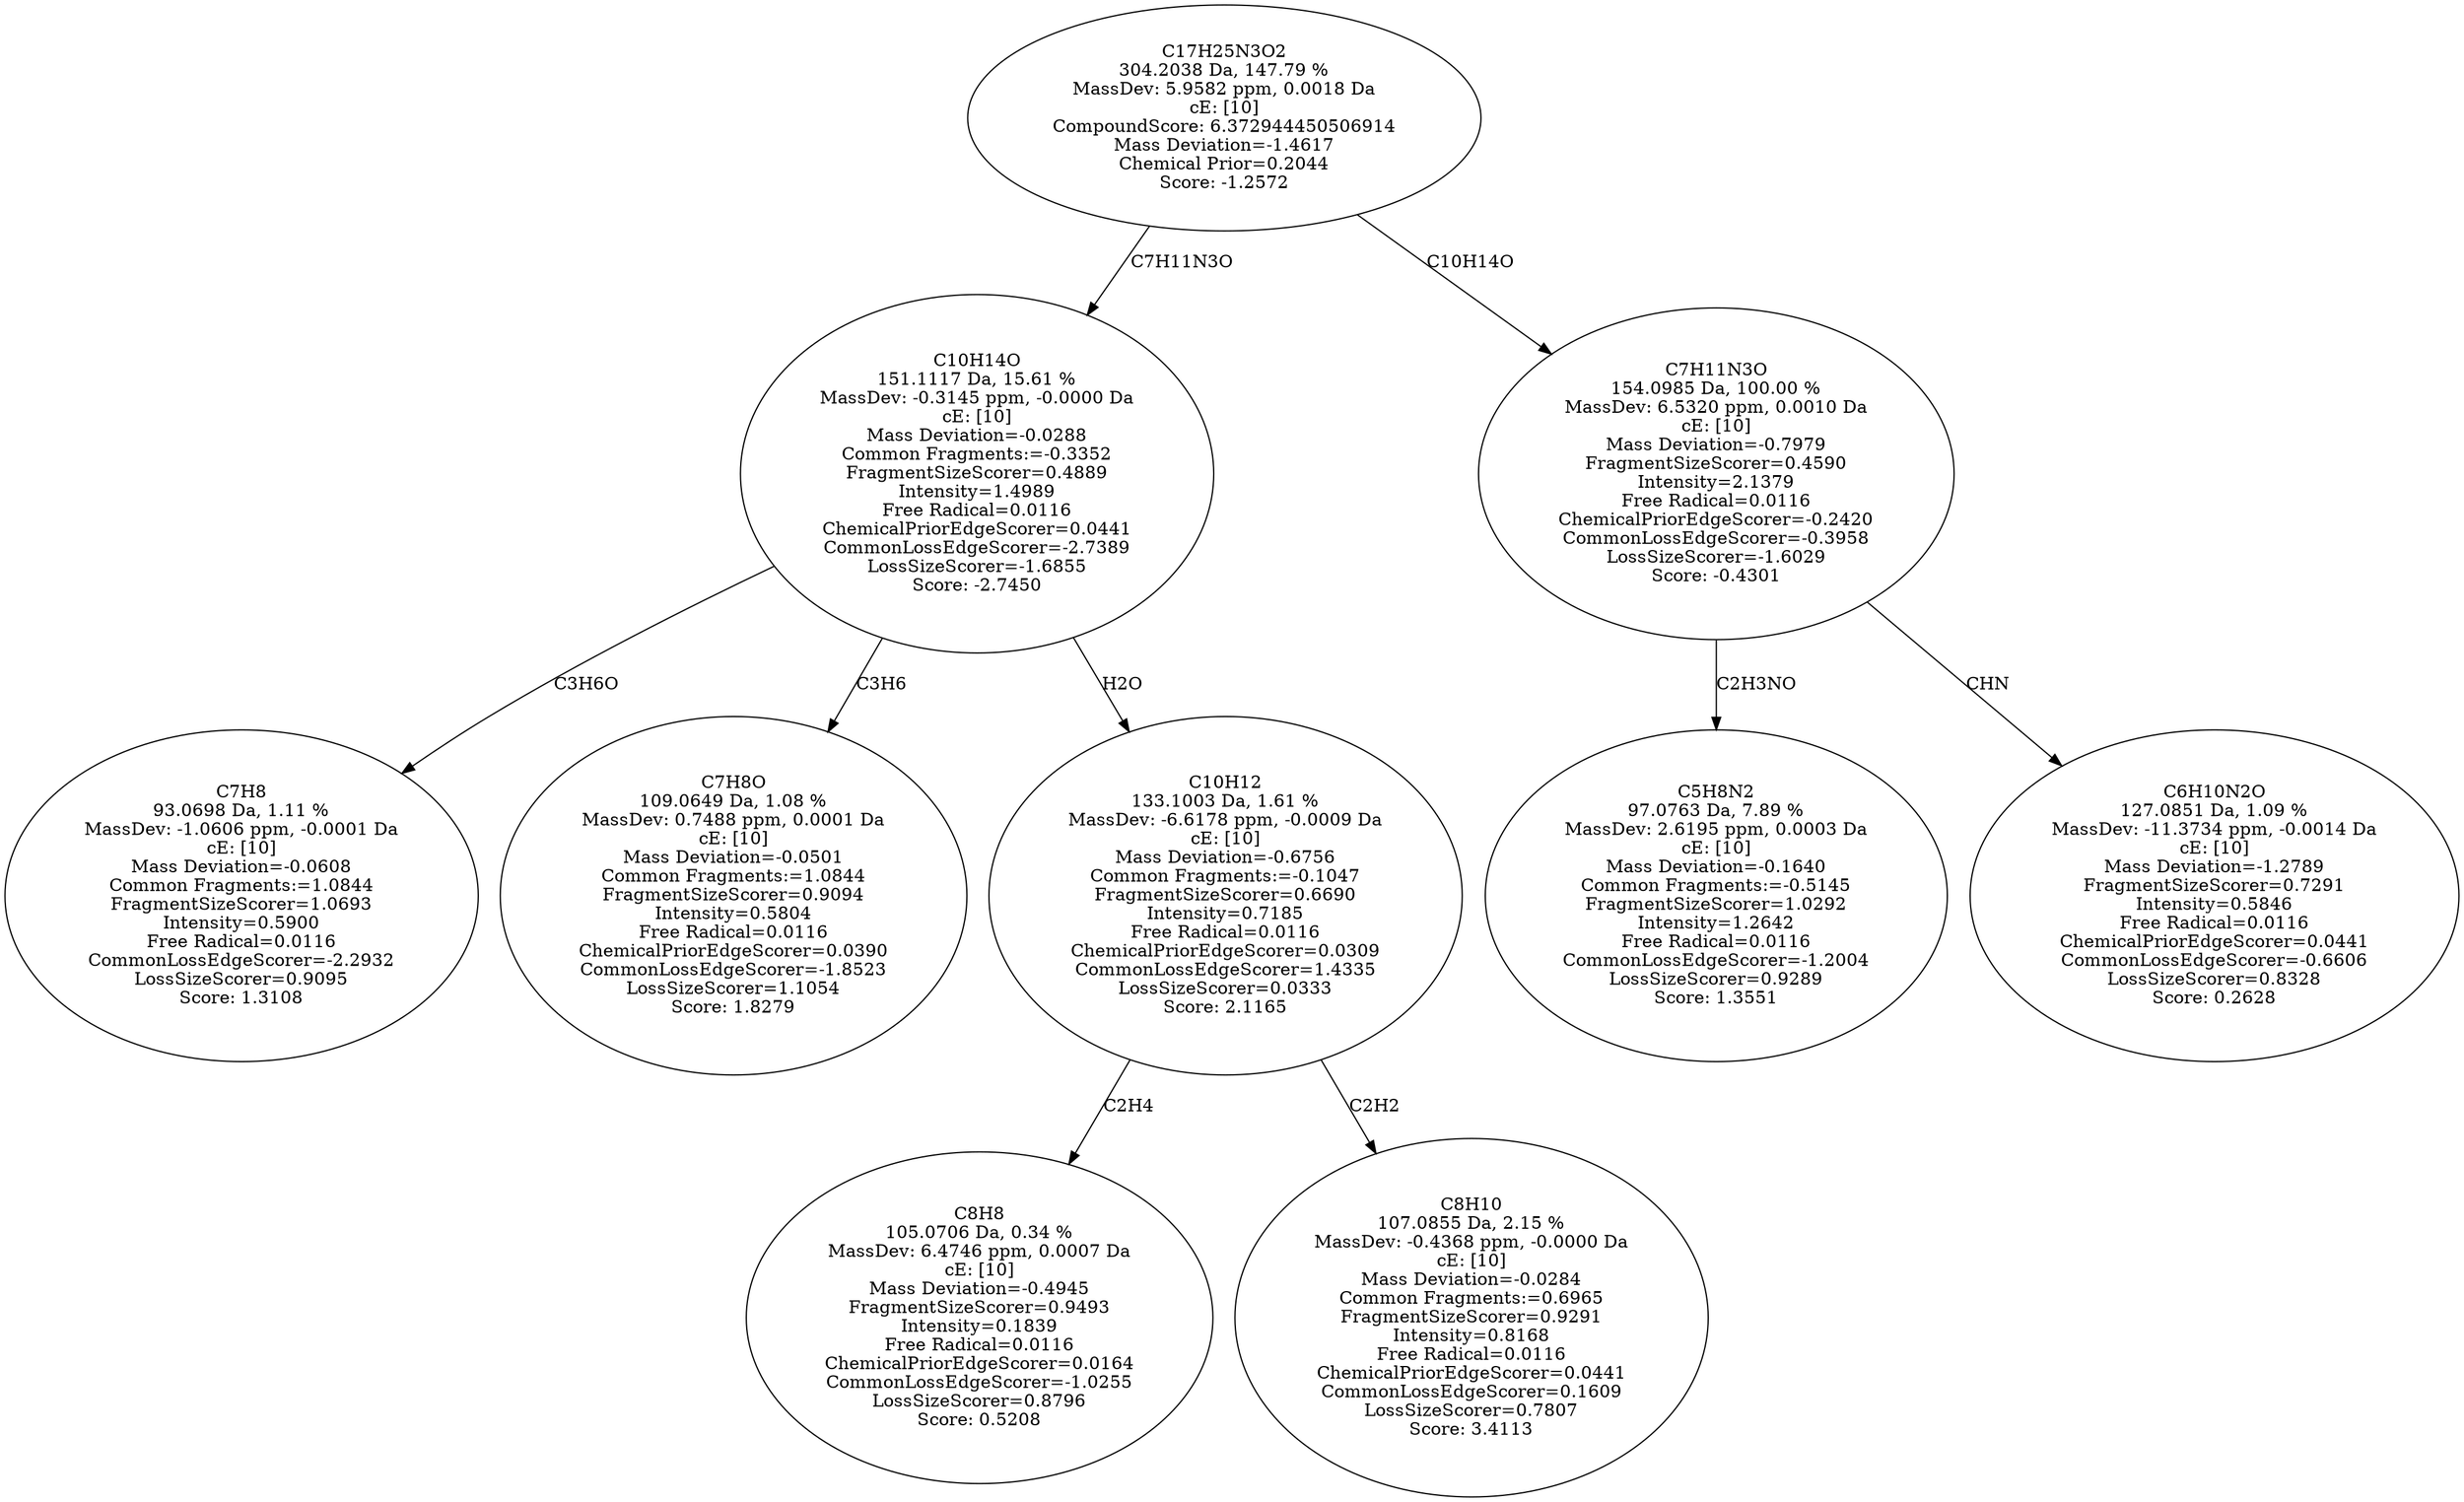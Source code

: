 strict digraph {
v1 [label="C7H8\n93.0698 Da, 1.11 %\nMassDev: -1.0606 ppm, -0.0001 Da\ncE: [10]\nMass Deviation=-0.0608\nCommon Fragments:=1.0844\nFragmentSizeScorer=1.0693\nIntensity=0.5900\nFree Radical=0.0116\nCommonLossEdgeScorer=-2.2932\nLossSizeScorer=0.9095\nScore: 1.3108"];
v2 [label="C7H8O\n109.0649 Da, 1.08 %\nMassDev: 0.7488 ppm, 0.0001 Da\ncE: [10]\nMass Deviation=-0.0501\nCommon Fragments:=1.0844\nFragmentSizeScorer=0.9094\nIntensity=0.5804\nFree Radical=0.0116\nChemicalPriorEdgeScorer=0.0390\nCommonLossEdgeScorer=-1.8523\nLossSizeScorer=1.1054\nScore: 1.8279"];
v3 [label="C8H8\n105.0706 Da, 0.34 %\nMassDev: 6.4746 ppm, 0.0007 Da\ncE: [10]\nMass Deviation=-0.4945\nFragmentSizeScorer=0.9493\nIntensity=0.1839\nFree Radical=0.0116\nChemicalPriorEdgeScorer=0.0164\nCommonLossEdgeScorer=-1.0255\nLossSizeScorer=0.8796\nScore: 0.5208"];
v4 [label="C8H10\n107.0855 Da, 2.15 %\nMassDev: -0.4368 ppm, -0.0000 Da\ncE: [10]\nMass Deviation=-0.0284\nCommon Fragments:=0.6965\nFragmentSizeScorer=0.9291\nIntensity=0.8168\nFree Radical=0.0116\nChemicalPriorEdgeScorer=0.0441\nCommonLossEdgeScorer=0.1609\nLossSizeScorer=0.7807\nScore: 3.4113"];
v5 [label="C10H12\n133.1003 Da, 1.61 %\nMassDev: -6.6178 ppm, -0.0009 Da\ncE: [10]\nMass Deviation=-0.6756\nCommon Fragments:=-0.1047\nFragmentSizeScorer=0.6690\nIntensity=0.7185\nFree Radical=0.0116\nChemicalPriorEdgeScorer=0.0309\nCommonLossEdgeScorer=1.4335\nLossSizeScorer=0.0333\nScore: 2.1165"];
v6 [label="C10H14O\n151.1117 Da, 15.61 %\nMassDev: -0.3145 ppm, -0.0000 Da\ncE: [10]\nMass Deviation=-0.0288\nCommon Fragments:=-0.3352\nFragmentSizeScorer=0.4889\nIntensity=1.4989\nFree Radical=0.0116\nChemicalPriorEdgeScorer=0.0441\nCommonLossEdgeScorer=-2.7389\nLossSizeScorer=-1.6855\nScore: -2.7450"];
v7 [label="C5H8N2\n97.0763 Da, 7.89 %\nMassDev: 2.6195 ppm, 0.0003 Da\ncE: [10]\nMass Deviation=-0.1640\nCommon Fragments:=-0.5145\nFragmentSizeScorer=1.0292\nIntensity=1.2642\nFree Radical=0.0116\nCommonLossEdgeScorer=-1.2004\nLossSizeScorer=0.9289\nScore: 1.3551"];
v8 [label="C6H10N2O\n127.0851 Da, 1.09 %\nMassDev: -11.3734 ppm, -0.0014 Da\ncE: [10]\nMass Deviation=-1.2789\nFragmentSizeScorer=0.7291\nIntensity=0.5846\nFree Radical=0.0116\nChemicalPriorEdgeScorer=0.0441\nCommonLossEdgeScorer=-0.6606\nLossSizeScorer=0.8328\nScore: 0.2628"];
v9 [label="C7H11N3O\n154.0985 Da, 100.00 %\nMassDev: 6.5320 ppm, 0.0010 Da\ncE: [10]\nMass Deviation=-0.7979\nFragmentSizeScorer=0.4590\nIntensity=2.1379\nFree Radical=0.0116\nChemicalPriorEdgeScorer=-0.2420\nCommonLossEdgeScorer=-0.3958\nLossSizeScorer=-1.6029\nScore: -0.4301"];
v10 [label="C17H25N3O2\n304.2038 Da, 147.79 %\nMassDev: 5.9582 ppm, 0.0018 Da\ncE: [10]\nCompoundScore: 6.372944450506914\nMass Deviation=-1.4617\nChemical Prior=0.2044\nScore: -1.2572"];
v6 -> v1 [label="C3H6O"];
v6 -> v2 [label="C3H6"];
v5 -> v3 [label="C2H4"];
v5 -> v4 [label="C2H2"];
v6 -> v5 [label="H2O"];
v10 -> v6 [label="C7H11N3O"];
v9 -> v7 [label="C2H3NO"];
v9 -> v8 [label="CHN"];
v10 -> v9 [label="C10H14O"];
}